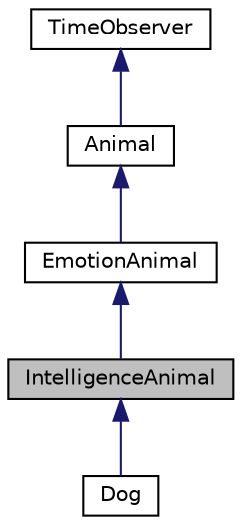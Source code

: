 digraph "IntelligenceAnimal"
{
  edge [fontname="Helvetica",fontsize="10",labelfontname="Helvetica",labelfontsize="10"];
  node [fontname="Helvetica",fontsize="10",shape=record];
  Node0 [label="IntelligenceAnimal",height=0.2,width=0.4,color="black", fillcolor="grey75", style="filled", fontcolor="black"];
  Node1 -> Node0 [dir="back",color="midnightblue",fontsize="10",style="solid",fontname="Helvetica"];
  Node1 [label="EmotionAnimal",height=0.2,width=0.4,color="black", fillcolor="white", style="filled",URL="$class_emotion_animal.html"];
  Node2 -> Node1 [dir="back",color="midnightblue",fontsize="10",style="solid",fontname="Helvetica"];
  Node2 [label="Animal",height=0.2,width=0.4,color="black", fillcolor="white", style="filled",URL="$class_animal.html"];
  Node3 -> Node2 [dir="back",color="midnightblue",fontsize="10",style="solid",fontname="Helvetica"];
  Node3 [label="TimeObserver",height=0.2,width=0.4,color="black", fillcolor="white", style="filled",URL="$class_time_observer.html"];
  Node0 -> Node4 [dir="back",color="midnightblue",fontsize="10",style="solid",fontname="Helvetica"];
  Node4 [label="Dog",height=0.2,width=0.4,color="black", fillcolor="white", style="filled",URL="$class_dog.html"];
}
